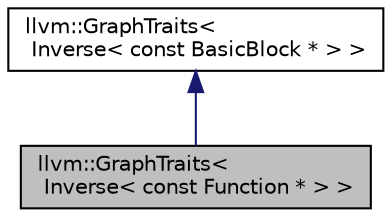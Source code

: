digraph "llvm::GraphTraits&lt; Inverse&lt; const Function * &gt; &gt;"
{
 // LATEX_PDF_SIZE
  bgcolor="transparent";
  edge [fontname="Helvetica",fontsize="10",labelfontname="Helvetica",labelfontsize="10"];
  node [fontname="Helvetica",fontsize="10",shape="box"];
  Node1 [label="llvm::GraphTraits\<\l Inverse\< const Function * \> \>",height=0.2,width=0.4,color="black", fillcolor="grey75", style="filled", fontcolor="black",tooltip=" "];
  Node2 -> Node1 [dir="back",color="midnightblue",fontsize="10",style="solid",fontname="Helvetica"];
  Node2 [label="llvm::GraphTraits\<\l Inverse\< const BasicBlock * \> \>",height=0.2,width=0.4,color="black",URL="$structllvm_1_1GraphTraits_3_01Inverse_3_01const_01BasicBlock_01_5_01_4_01_4.html",tooltip=" "];
}
